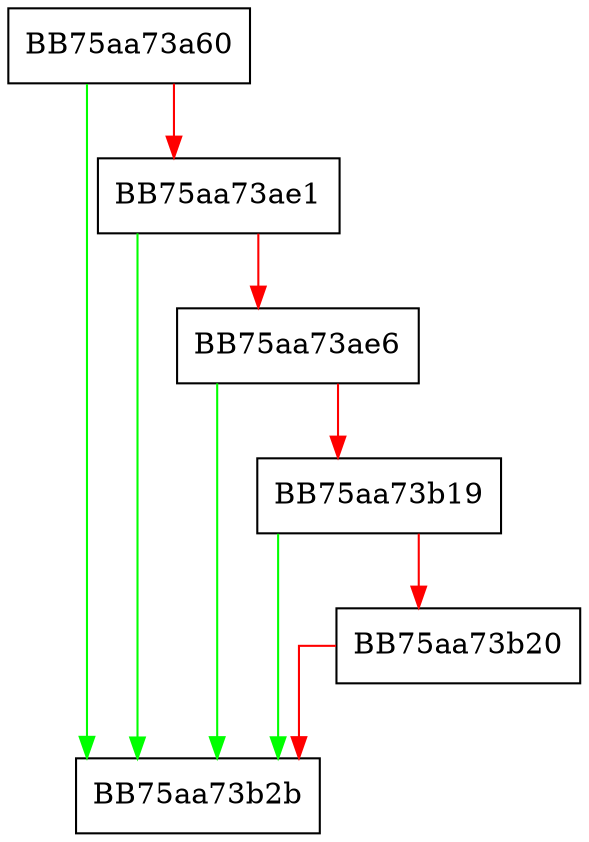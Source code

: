 digraph NTDLL_DLL_VFS_Read {
  node [shape="box"];
  graph [splines=ortho];
  BB75aa73a60 -> BB75aa73b2b [color="green"];
  BB75aa73a60 -> BB75aa73ae1 [color="red"];
  BB75aa73ae1 -> BB75aa73b2b [color="green"];
  BB75aa73ae1 -> BB75aa73ae6 [color="red"];
  BB75aa73ae6 -> BB75aa73b2b [color="green"];
  BB75aa73ae6 -> BB75aa73b19 [color="red"];
  BB75aa73b19 -> BB75aa73b2b [color="green"];
  BB75aa73b19 -> BB75aa73b20 [color="red"];
  BB75aa73b20 -> BB75aa73b2b [color="red"];
}